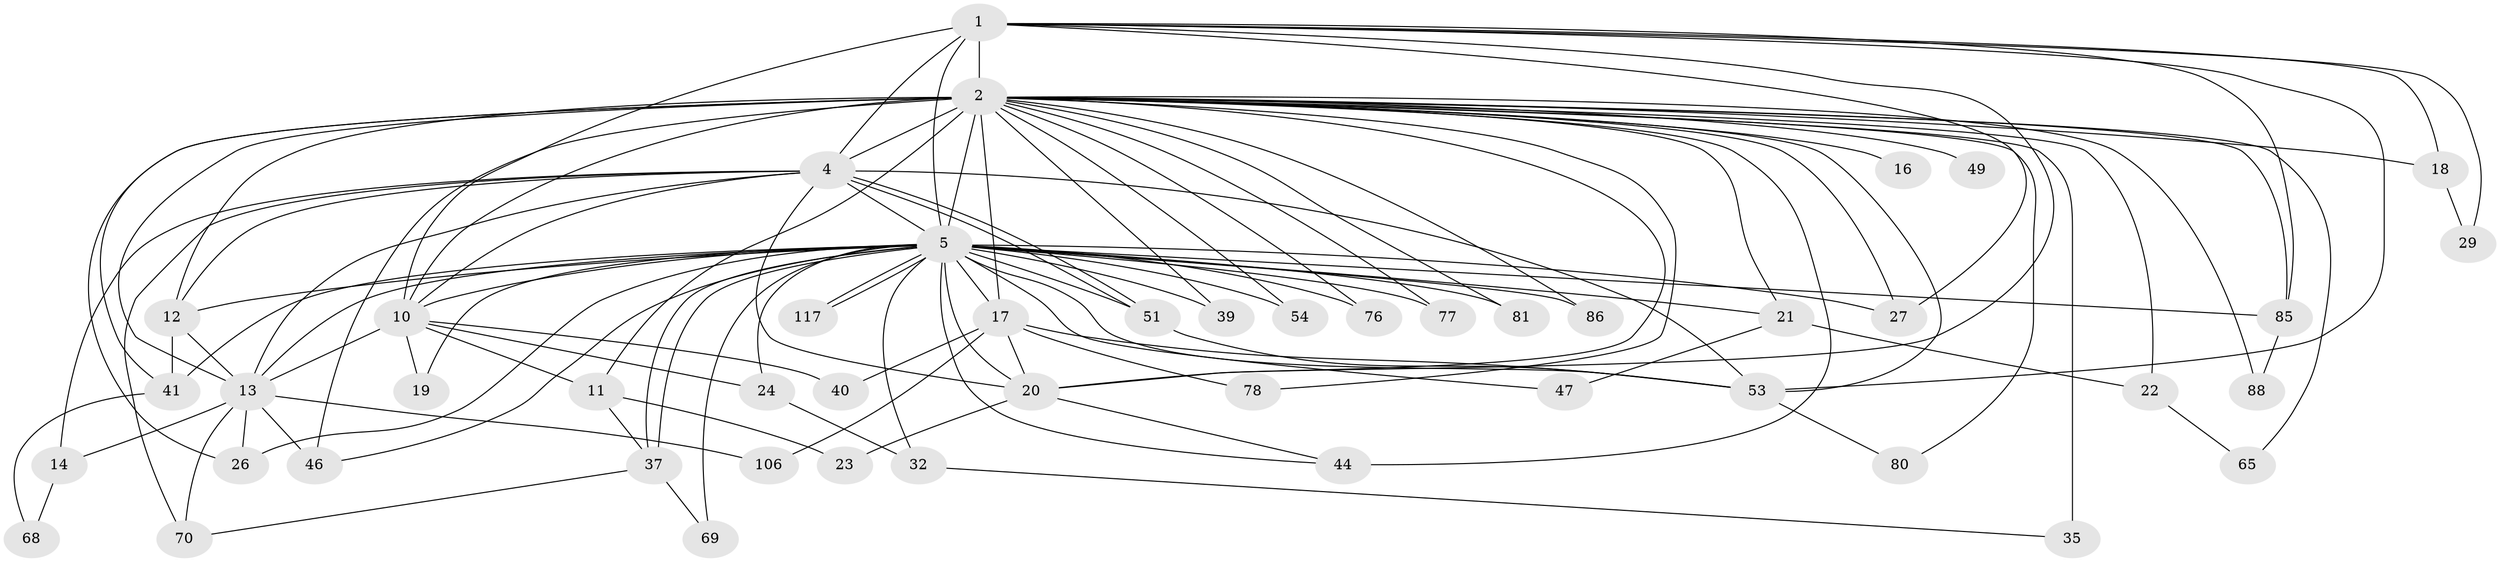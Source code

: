 // original degree distribution, {17: 0.025, 21: 0.008333333333333333, 23: 0.016666666666666666, 27: 0.008333333333333333, 29: 0.016666666666666666, 18: 0.008333333333333333, 5: 0.025, 4: 0.09166666666666666, 12: 0.008333333333333333, 3: 0.175, 2: 0.5666666666666667, 8: 0.008333333333333333, 6: 0.03333333333333333, 7: 0.008333333333333333}
// Generated by graph-tools (version 1.1) at 2025/17/03/04/25 18:17:44]
// undirected, 48 vertices, 114 edges
graph export_dot {
graph [start="1"]
  node [color=gray90,style=filled];
  1;
  2 [super="+90+3+95+99+98+84+6+79+64"];
  4 [super="+59+61+15+34"];
  5 [super="+42+102+7+38+33"];
  10 [super="+36+87+58"];
  11 [super="+82"];
  12 [super="+28"];
  13;
  14;
  16;
  17 [super="+74"];
  18;
  19;
  20 [super="+50+103+31"];
  21;
  22;
  23;
  24;
  26;
  27 [super="+67"];
  29;
  32;
  35 [super="+108"];
  37 [super="+118"];
  39 [super="+119"];
  40;
  41;
  44;
  46 [super="+92+112"];
  47;
  49;
  51 [super="+56"];
  53 [super="+89+73+62"];
  54;
  65;
  68;
  69;
  70 [super="+105"];
  76;
  77;
  78;
  80;
  81;
  85;
  86;
  88;
  106;
  117;
  1 -- 2 [weight=5];
  1 -- 4;
  1 -- 5 [weight=3];
  1 -- 10 [weight=2];
  1 -- 18;
  1 -- 27;
  1 -- 29;
  1 -- 53;
  1 -- 85;
  1 -- 20;
  2 -- 4 [weight=12];
  2 -- 5 [weight=18];
  2 -- 10 [weight=5];
  2 -- 13;
  2 -- 18;
  2 -- 16;
  2 -- 20 [weight=3];
  2 -- 86;
  2 -- 39;
  2 -- 44 [weight=2];
  2 -- 46 [weight=2];
  2 -- 49;
  2 -- 53 [weight=2];
  2 -- 41 [weight=2];
  2 -- 65;
  2 -- 11 [weight=2];
  2 -- 12;
  2 -- 76;
  2 -- 17 [weight=3];
  2 -- 77;
  2 -- 78;
  2 -- 21;
  2 -- 22;
  2 -- 80;
  2 -- 81;
  2 -- 26;
  2 -- 27 [weight=2];
  2 -- 85;
  2 -- 88;
  2 -- 35 [weight=2];
  2 -- 54;
  4 -- 5 [weight=5];
  4 -- 10;
  4 -- 14;
  4 -- 51;
  4 -- 51;
  4 -- 70;
  4 -- 53;
  4 -- 13;
  4 -- 12;
  4 -- 20;
  5 -- 10 [weight=5];
  5 -- 12;
  5 -- 19;
  5 -- 20 [weight=4];
  5 -- 24;
  5 -- 27 [weight=2];
  5 -- 37;
  5 -- 37;
  5 -- 47;
  5 -- 69 [weight=2];
  5 -- 76;
  5 -- 117;
  5 -- 117;
  5 -- 86;
  5 -- 77;
  5 -- 13 [weight=3];
  5 -- 17;
  5 -- 81;
  5 -- 21 [weight=2];
  5 -- 85;
  5 -- 26;
  5 -- 32;
  5 -- 39 [weight=2];
  5 -- 46;
  5 -- 51;
  5 -- 53;
  5 -- 54;
  5 -- 41;
  5 -- 44;
  10 -- 11;
  10 -- 19;
  10 -- 24;
  10 -- 40;
  10 -- 13;
  11 -- 23;
  11 -- 37;
  12 -- 13;
  12 -- 41;
  13 -- 14;
  13 -- 26;
  13 -- 46;
  13 -- 70;
  13 -- 106;
  14 -- 68;
  17 -- 40;
  17 -- 106;
  17 -- 20;
  17 -- 78;
  17 -- 53;
  18 -- 29;
  20 -- 23;
  20 -- 44;
  21 -- 22;
  21 -- 47;
  22 -- 65;
  24 -- 32;
  32 -- 35;
  37 -- 70;
  37 -- 69;
  41 -- 68;
  51 -- 53;
  53 -- 80;
  85 -- 88;
}
